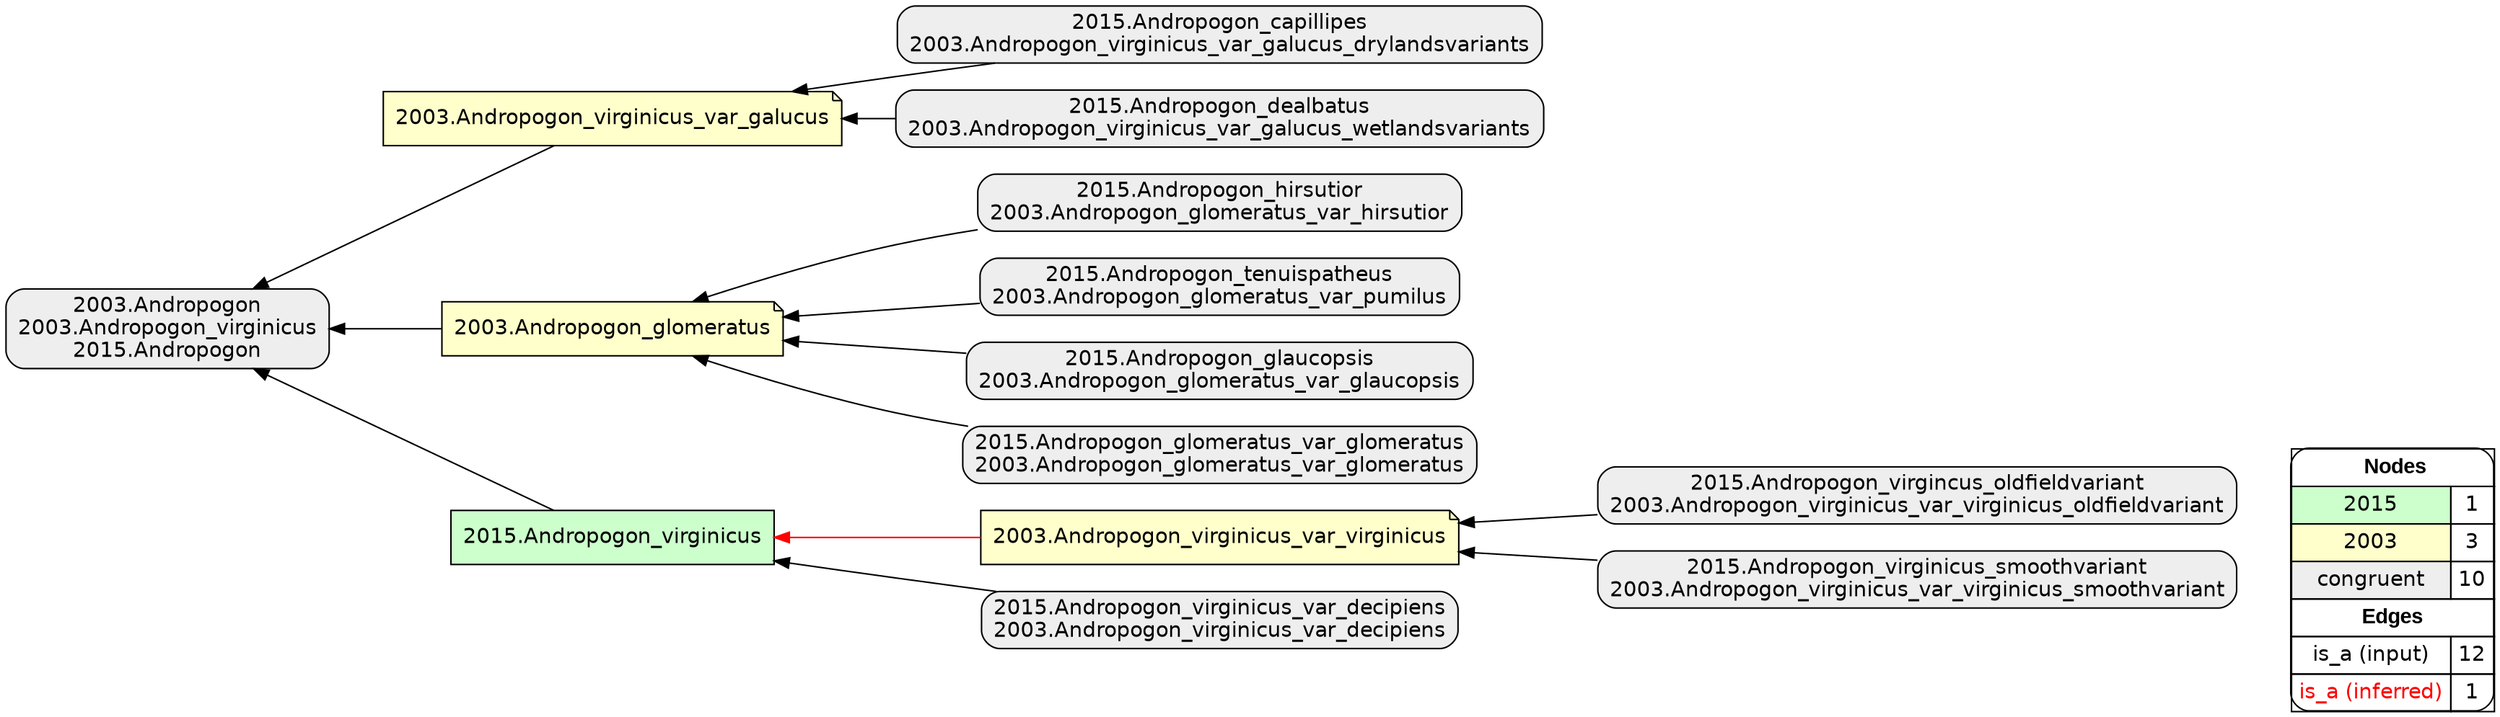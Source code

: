 digraph{
rankdir=RL
node[shape=box style=filled fillcolor="#CCFFCC" fontname="helvetica"] 
"2015.Andropogon_virginicus"
node[shape=note style=filled fillcolor="#FFFFCC" fontname="helvetica"] 
"2003.Andropogon_virginicus_var_galucus"
"2003.Andropogon_glomeratus"
"2003.Andropogon_virginicus_var_virginicus"
node[shape=box style="filled,rounded" fillcolor="#EEEEEE" fontname="helvetica"] 
"2015.Andropogon_virgincus_oldfieldvariant\n2003.Andropogon_virginicus_var_virginicus_oldfieldvariant"
"2015.Andropogon_hirsutior\n2003.Andropogon_glomeratus_var_hirsutior"
"2015.Andropogon_tenuispatheus\n2003.Andropogon_glomeratus_var_pumilus"
"2015.Andropogon_capillipes\n2003.Andropogon_virginicus_var_galucus_drylandsvariants"
"2015.Andropogon_virginicus_var_decipiens\n2003.Andropogon_virginicus_var_decipiens"
"2015.Andropogon_glaucopsis\n2003.Andropogon_glomeratus_var_glaucopsis"
"2015.Andropogon_dealbatus\n2003.Andropogon_virginicus_var_galucus_wetlandsvariants"
"2015.Andropogon_glomeratus_var_glomeratus\n2003.Andropogon_glomeratus_var_glomeratus"
"2003.Andropogon\n2003.Andropogon_virginicus\n2015.Andropogon"
"2015.Andropogon_virginicus_smoothvariant\n2003.Andropogon_virginicus_var_virginicus_smoothvariant"
edge[arrowhead=normal style=dotted color="#000000" constraint=true penwidth=1]
edge[arrowhead=normal style=solid color="#000000" constraint=true penwidth=1]
"2003.Andropogon_glomeratus" -> "2003.Andropogon\n2003.Andropogon_virginicus\n2015.Andropogon"
"2015.Andropogon_glaucopsis\n2003.Andropogon_glomeratus_var_glaucopsis" -> "2003.Andropogon_glomeratus"
"2015.Andropogon_virginicus_smoothvariant\n2003.Andropogon_virginicus_var_virginicus_smoothvariant" -> "2003.Andropogon_virginicus_var_virginicus"
"2015.Andropogon_capillipes\n2003.Andropogon_virginicus_var_galucus_drylandsvariants" -> "2003.Andropogon_virginicus_var_galucus"
"2015.Andropogon_virginicus" -> "2003.Andropogon\n2003.Andropogon_virginicus\n2015.Andropogon"
"2015.Andropogon_glomeratus_var_glomeratus\n2003.Andropogon_glomeratus_var_glomeratus" -> "2003.Andropogon_glomeratus"
"2015.Andropogon_virgincus_oldfieldvariant\n2003.Andropogon_virginicus_var_virginicus_oldfieldvariant" -> "2003.Andropogon_virginicus_var_virginicus"
"2015.Andropogon_virginicus_var_decipiens\n2003.Andropogon_virginicus_var_decipiens" -> "2015.Andropogon_virginicus"
"2015.Andropogon_tenuispatheus\n2003.Andropogon_glomeratus_var_pumilus" -> "2003.Andropogon_glomeratus"
"2003.Andropogon_virginicus_var_galucus" -> "2003.Andropogon\n2003.Andropogon_virginicus\n2015.Andropogon"
"2015.Andropogon_hirsutior\n2003.Andropogon_glomeratus_var_hirsutior" -> "2003.Andropogon_glomeratus"
"2015.Andropogon_dealbatus\n2003.Andropogon_virginicus_var_galucus_wetlandsvariants" -> "2003.Andropogon_virginicus_var_galucus"
edge[arrowhead=normal style=solid color="#FF0000" constraint=true penwidth=1]
"2003.Andropogon_virginicus_var_virginicus" -> "2015.Andropogon_virginicus"
node[shape=box] 
{rank=source Legend [fillcolor= white margin=0 label=< 
 <TABLE BORDER="0" CELLBORDER="1" CELLSPACING="0" CELLPADDING="4"> 
<TR> <TD COLSPAN="2"><font face="Arial Black"> Nodes</font></TD> </TR> 
<TR> 
 <TD bgcolor="#CCFFCC" fontname="helvetica">2015</TD> 
 <TD>1</TD> 
 </TR> 
<TR> 
 <TD bgcolor="#FFFFCC" fontname="helvetica">2003</TD> 
 <TD>3</TD> 
 </TR> 
<TR> 
 <TD bgcolor="#EEEEEE" fontname="helvetica">congruent</TD> 
 <TD>10</TD> 
 </TR> 
<TR> <TD COLSPAN="2"><font face = "Arial Black"> Edges </font></TD> </TR> 
<TR> 
 <TD><font color ="#000000">is_a (input)</font></TD><TD>12</TD>
</TR>
<TR> 
 <TD><font color ="#FF0000">is_a (inferred)</font></TD><TD>1</TD>
</TR>
</TABLE> 
 >] } 
}